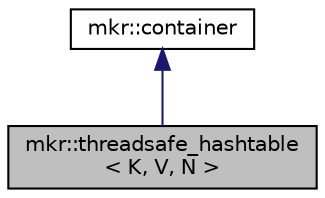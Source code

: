 digraph "mkr::threadsafe_hashtable&lt; K, V, N &gt;"
{
 // LATEX_PDF_SIZE
  edge [fontname="Helvetica",fontsize="10",labelfontname="Helvetica",labelfontsize="10"];
  node [fontname="Helvetica",fontsize="10",shape=record];
  Node1 [label="mkr::threadsafe_hashtable\l\< K, V, N \>",height=0.2,width=0.4,color="black", fillcolor="grey75", style="filled", fontcolor="black",tooltip=" "];
  Node2 -> Node1 [dir="back",color="midnightblue",fontsize="10",style="solid",fontname="Helvetica"];
  Node2 [label="mkr::container",height=0.2,width=0.4,color="black", fillcolor="white", style="filled",URL="$classmkr_1_1container.html",tooltip=" "];
}
